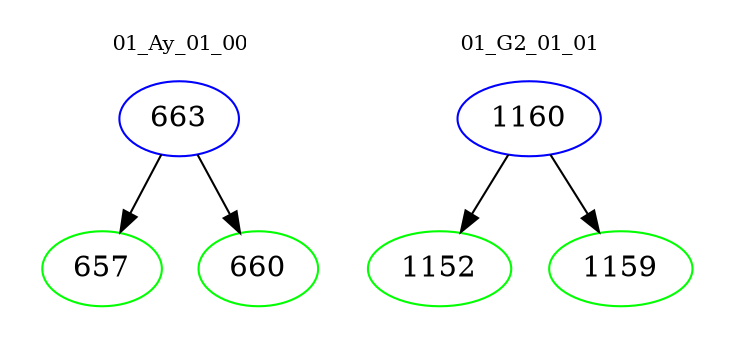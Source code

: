 digraph{
subgraph cluster_0 {
color = white
label = "01_Ay_01_00";
fontsize=10;
T0_663 [label="663", color="blue"]
T0_663 -> T0_657 [color="black"]
T0_657 [label="657", color="green"]
T0_663 -> T0_660 [color="black"]
T0_660 [label="660", color="green"]
}
subgraph cluster_1 {
color = white
label = "01_G2_01_01";
fontsize=10;
T1_1160 [label="1160", color="blue"]
T1_1160 -> T1_1152 [color="black"]
T1_1152 [label="1152", color="green"]
T1_1160 -> T1_1159 [color="black"]
T1_1159 [label="1159", color="green"]
}
}
